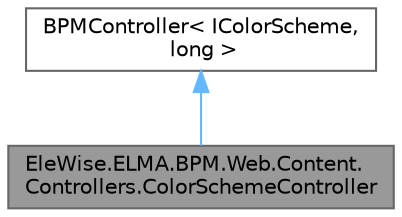 digraph "EleWise.ELMA.BPM.Web.Content.Controllers.ColorSchemeController"
{
 // LATEX_PDF_SIZE
  bgcolor="transparent";
  edge [fontname=Helvetica,fontsize=10,labelfontname=Helvetica,labelfontsize=10];
  node [fontname=Helvetica,fontsize=10,shape=box,height=0.2,width=0.4];
  Node1 [id="Node000001",label="EleWise.ELMA.BPM.Web.Content.\lControllers.ColorSchemeController",height=0.2,width=0.4,color="gray40", fillcolor="grey60", style="filled", fontcolor="black",tooltip="Контроллер цветовой схемы"];
  Node2 -> Node1 [id="edge1_Node000001_Node000002",dir="back",color="steelblue1",style="solid",tooltip=" "];
  Node2 [id="Node000002",label="BPMController\< IColorScheme,\l long \>",height=0.2,width=0.4,color="gray40", fillcolor="white", style="filled",tooltip=" "];
}
